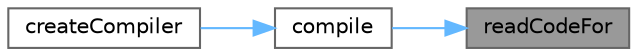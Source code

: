 digraph "readCodeFor"
{
 // INTERACTIVE_SVG=YES
 // LATEX_PDF_SIZE
  bgcolor="transparent";
  edge [fontname=Helvetica,fontsize=10,labelfontname=Helvetica,labelfontsize=10];
  node [fontname=Helvetica,fontsize=10,shape=box,height=0.2,width=0.4];
  rankdir="RL";
  Node1 [id="Node000001",label="readCodeFor",height=0.2,width=0.4,color="gray40", fillcolor="grey60", style="filled", fontcolor="black",tooltip=" "];
  Node1 -> Node2 [id="edge1_Node000001_Node000002",dir="back",color="steelblue1",style="solid",tooltip=" "];
  Node2 [id="Node000002",label="compile",height=0.2,width=0.4,color="grey40", fillcolor="white", style="filled",URL="$d5/db5/a00374_aa5ba8fc82448cfd208a589ee41c61a9b.html#aa5ba8fc82448cfd208a589ee41c61a9b",tooltip=" "];
  Node2 -> Node3 [id="edge2_Node000002_Node000003",dir="back",color="steelblue1",style="solid",tooltip=" "];
  Node3 [id="Node000003",label="createCompiler",height=0.2,width=0.4,color="grey40", fillcolor="white", style="filled",URL="$d1/d1a/a01285_ae5648b4ad6dab45d1bf3b8bee7aee3f0.html#ae5648b4ad6dab45d1bf3b8bee7aee3f0",tooltip=" "];
}
